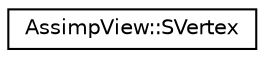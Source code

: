 digraph "Graphical Class Hierarchy"
{
  edge [fontname="Helvetica",fontsize="10",labelfontname="Helvetica",labelfontsize="10"];
  node [fontname="Helvetica",fontsize="10",shape=record];
  rankdir="LR";
  Node1 [label="AssimpView::SVertex",height=0.2,width=0.4,color="black", fillcolor="white", style="filled",URL="$struct_assimp_view_1_1_s_vertex.html"];
}
